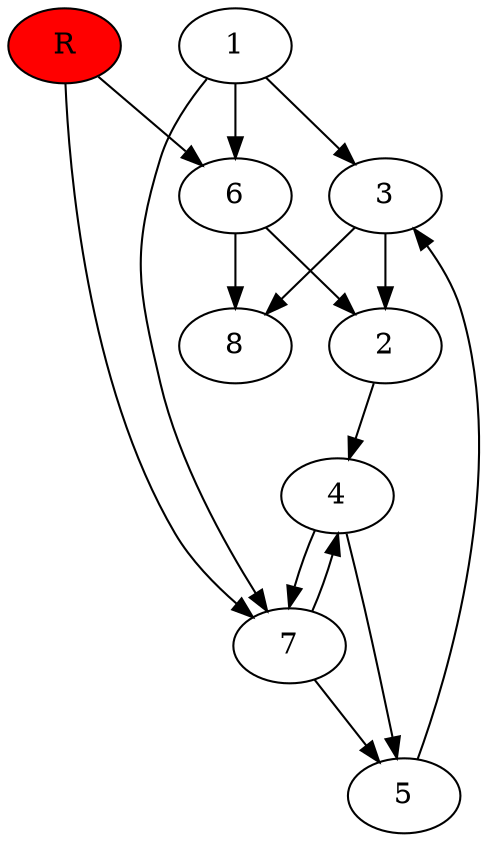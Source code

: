 digraph prb6294 {
	1
	2
	3
	4
	5
	6
	7
	8
	R [fillcolor="#ff0000" style=filled]
	1 -> 3
	1 -> 6
	1 -> 7
	2 -> 4
	3 -> 2
	3 -> 8
	4 -> 5
	4 -> 7
	5 -> 3
	6 -> 2
	6 -> 8
	7 -> 4
	7 -> 5
	R -> 6
	R -> 7
}
